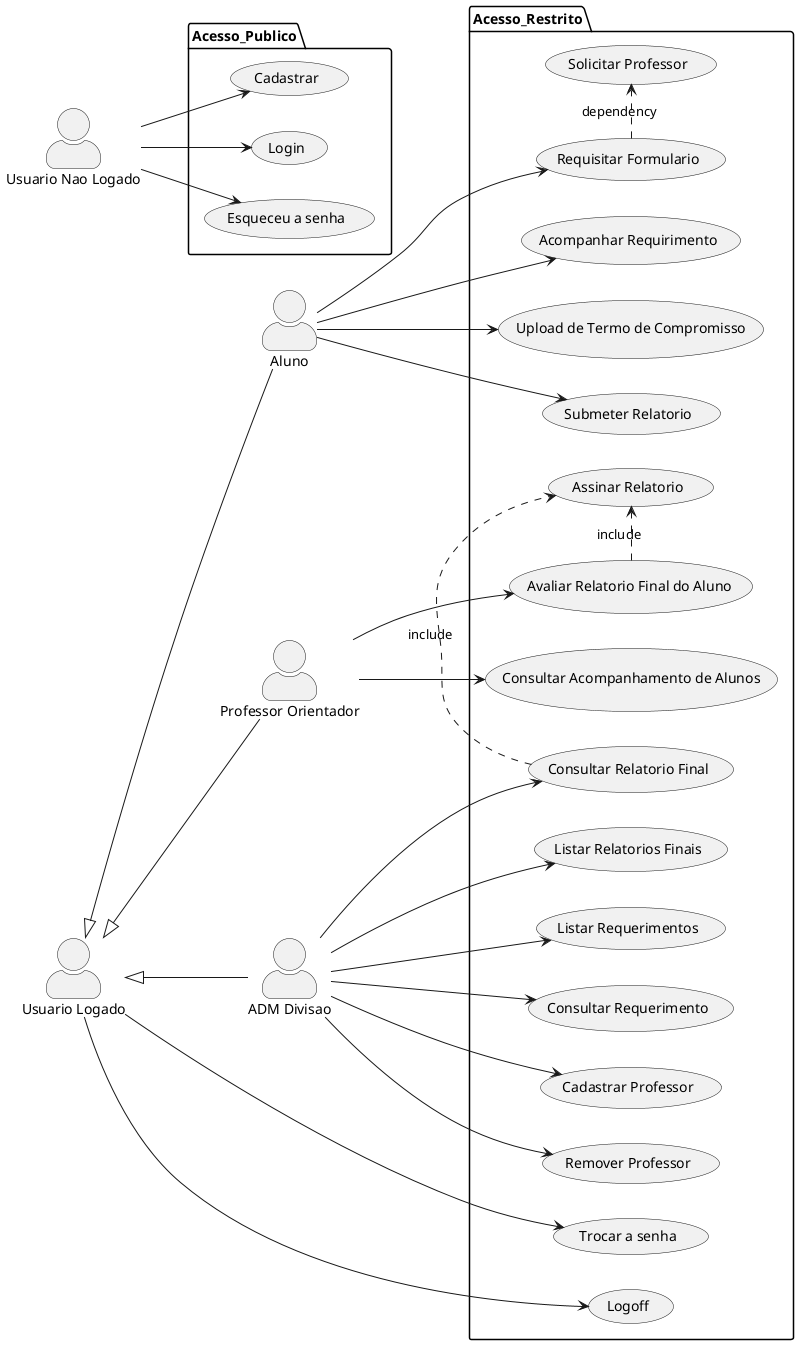 @startuml
skinparam actorStyle awesome
left to right direction

"Usuario Nao Logado" as NLogado
"Usuario Logado" as Logado
"Aluno" as Aluno
"Professor Orientador" as Professor	
"ADM Divisao" as Admin

Logado <|-- Aluno
Logado <|-- Professor
Logado <|-- Admin

package Acesso_Publico {
  NLogado --> (Cadastrar)
  NLogado --> (Login)
  NLogado --> (Esqueceu a senha)
}

package Acesso_Restrito {
  usecase "Trocar a senha" as UC1
  usecase "Logoff" as UC2 
  usecase "Requisitar Formulario" as UC3
  usecase "Acompanhar Requirimento" as UC4
  usecase "Upload de Termo de Compromisso" as UC5
  usecase "Submeter Relatorio" as UC6
  usecase "Avaliar Relatorio Final do Aluno" as UC7
  usecase "Consultar Acompanhamento de Alunos" as UC8
  usecase "Consultar Relatorio Final" as UC9
  usecase "Listar Relatorios Finais" as UC10
  usecase "Listar Requerimentos" as UC11
  usecase "Consultar Requerimento" as UC12
  usecase "Cadastrar Professor" as UC13
  usecase "Remover Professor" as UC14
  UC7 .> (Assinar Relatorio) : include
  UC9 .> (Assinar Relatorio) : include
  UC3 .> (Solicitar Professor) : dependency 
}

Logado --> UC1
Logado --> UC2
Aluno --> UC3
Aluno --> UC4
Aluno --> UC5
Aluno --> UC6 
Professor --> UC7
Professor --> UC8
Admin --> UC9
Admin --> UC10
Admin --> UC11
Admin --> UC12
Admin --> UC13
Admin --> UC14
@enduml